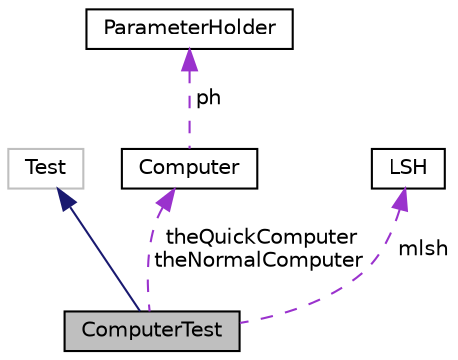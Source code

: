 digraph "ComputerTest"
{
  edge [fontname="Helvetica",fontsize="10",labelfontname="Helvetica",labelfontsize="10"];
  node [fontname="Helvetica",fontsize="10",shape=record];
  Node1 [label="ComputerTest",height=0.2,width=0.4,color="black", fillcolor="grey75", style="filled", fontcolor="black"];
  Node2 -> Node1 [dir="back",color="midnightblue",fontsize="10",style="solid",fontname="Helvetica"];
  Node2 [label="Test",height=0.2,width=0.4,color="grey75", fillcolor="white", style="filled"];
  Node3 -> Node1 [dir="back",color="darkorchid3",fontsize="10",style="dashed",label=" theQuickComputer\ntheNormalComputer" ,fontname="Helvetica"];
  Node3 [label="Computer",height=0.2,width=0.4,color="black", fillcolor="white", style="filled",URL="$classComputer.html"];
  Node4 -> Node3 [dir="back",color="darkorchid3",fontsize="10",style="dashed",label=" ph" ,fontname="Helvetica"];
  Node4 [label="ParameterHolder",height=0.2,width=0.4,color="black", fillcolor="white", style="filled",URL="$structParameterHolder.html"];
  Node5 -> Node1 [dir="back",color="darkorchid3",fontsize="10",style="dashed",label=" mlsh" ,fontname="Helvetica"];
  Node5 [label="LSH",height=0.2,width=0.4,color="black", fillcolor="white", style="filled",URL="$classLSH.html"];
}
